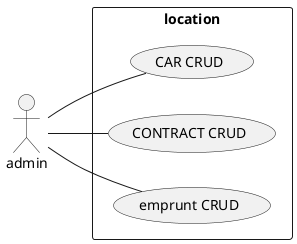 @startuml location
left to right direction
actor "admin" as ad
rectangle location {
  usecase "CAR CRUD" as UC1
  usecase "CONTRACT CRUD" as UC2
  usecase "emprunt CRUD" as UC3
}
ad -- UC1
ad -- UC2
ad -- UC3
@enduml
